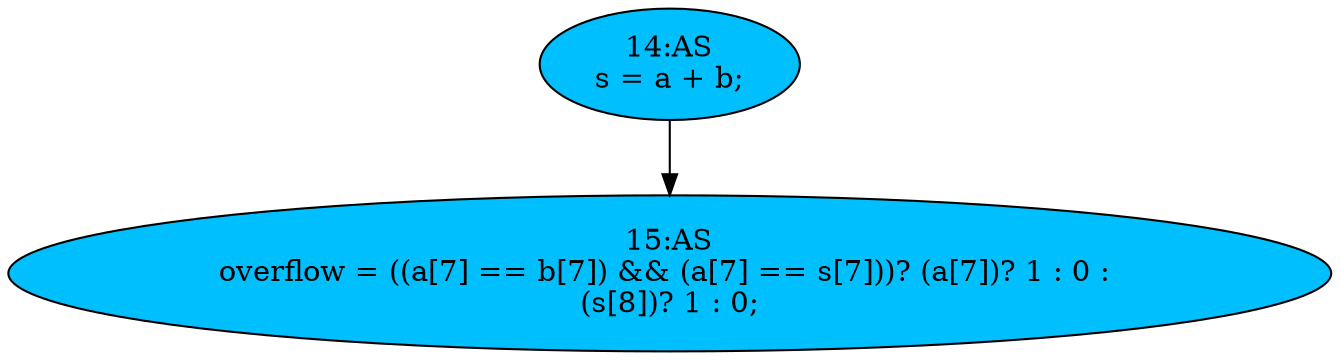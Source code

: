 strict digraph "compose( ,  )" {
	node [label="\N"];
	"14:AS"	[ast="<pyverilog.vparser.ast.Assign object at 0x7f26b8196950>",
		def_var="['s']",
		fillcolor=deepskyblue,
		label="14:AS
s = a + b;",
		statements="[]",
		style=filled,
		typ=Assign,
		use_var="['a', 'b']"];
	"15:AS"	[ast="<pyverilog.vparser.ast.Assign object at 0x7f26b81f1590>",
		def_var="['overflow']",
		fillcolor=deepskyblue,
		label="15:AS
overflow = ((a[7] == b[7]) && (a[7] == s[7]))? (a[7])? 1 : 0 : 
(s[8])? 1 : 0;",
		statements="[]",
		style=filled,
		typ=Assign,
		use_var="['a', 'b', 'a', 's', 'a', 's']"];
	"14:AS" -> "15:AS";
}
